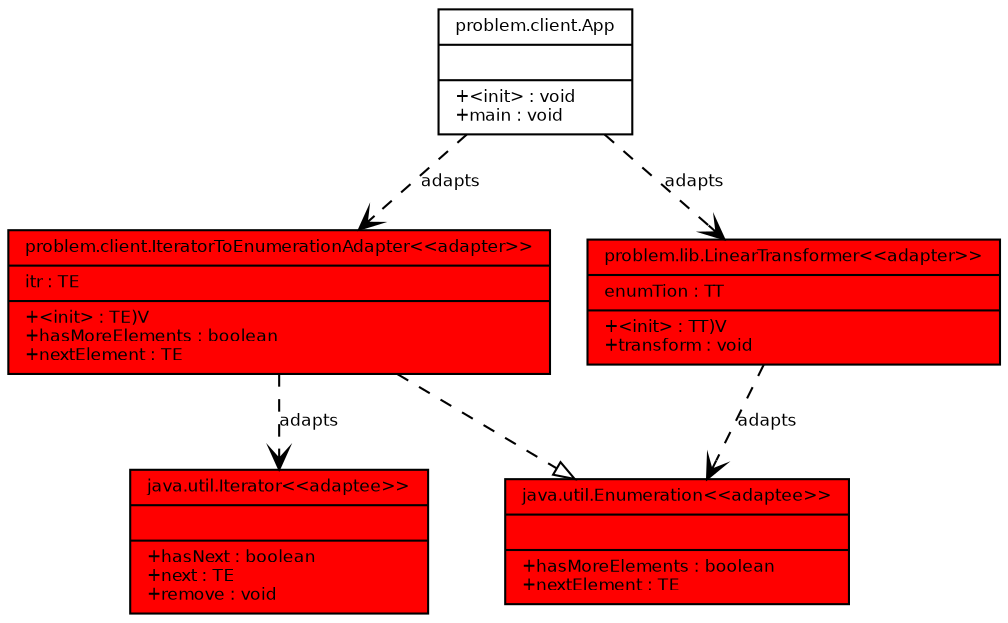 digraph G {
fontname = "Bitstream Vera Sans"
fontsize = 8
node [
fontname = "Bitstream Vera Sans"
fontsize = 8
shape = "record"
]
edge [
fontname = "Bitstream Vera Sans"
fontsize = 8
]
problemclientApp [
label = "{problem.client.App||+\<init\> : void\l+main : void\l}"
]
problemclientIteratorToEnumerationAdapter [
fillcolor=red, style=filled,
label = "{problem.client.IteratorToEnumerationAdapter
\<\<adapter\>\>\l|itr : TE\l|+\<init\> : TE)V\l+hasMoreElements : boolean\l+nextElement : TE\l}"
]
problemlibLinearTransformer [
fillcolor=red, style=filled,
label = "{problem.lib.LinearTransformer
\<\<adapter\>\>\l|enumTion : TT\l|+\<init\> : TT)V\l+transform : void\l}"
]
javautilEnumeration [
fillcolor=red, style=filled,
label = "{java.util.Enumeration
\<\<adaptee\>\>\l||+hasMoreElements : boolean\l+nextElement : TE\l}"
]
javautilIterator [
fillcolor=red, style=filled,
label = "{java.util.Iterator
\<\<adaptee\>\>\l||+hasNext : boolean\l+next : TE\l+remove : void\l}"
]
edge [ arrowhead = "empty", style = "dashed" 
 ]
problemclientIteratorToEnumerationAdapter -> javautilEnumeration
edge [ arrowhead = "vee", style = "dashed" 
, label = "adapts" ]
problemlibLinearTransformer -> javautilEnumeration
edge [ arrowhead = "vee", style = "dashed" 
 ]
problemclientApp -> problemlibLinearTransformer
edge [ arrowhead = "vee", style = "dashed" 
, label = "adapts" ]
problemclientIteratorToEnumerationAdapter -> javautilIterator
edge [ arrowhead = "vee", style = "dashed" 
 ]
problemclientApp -> problemclientIteratorToEnumerationAdapter
}
